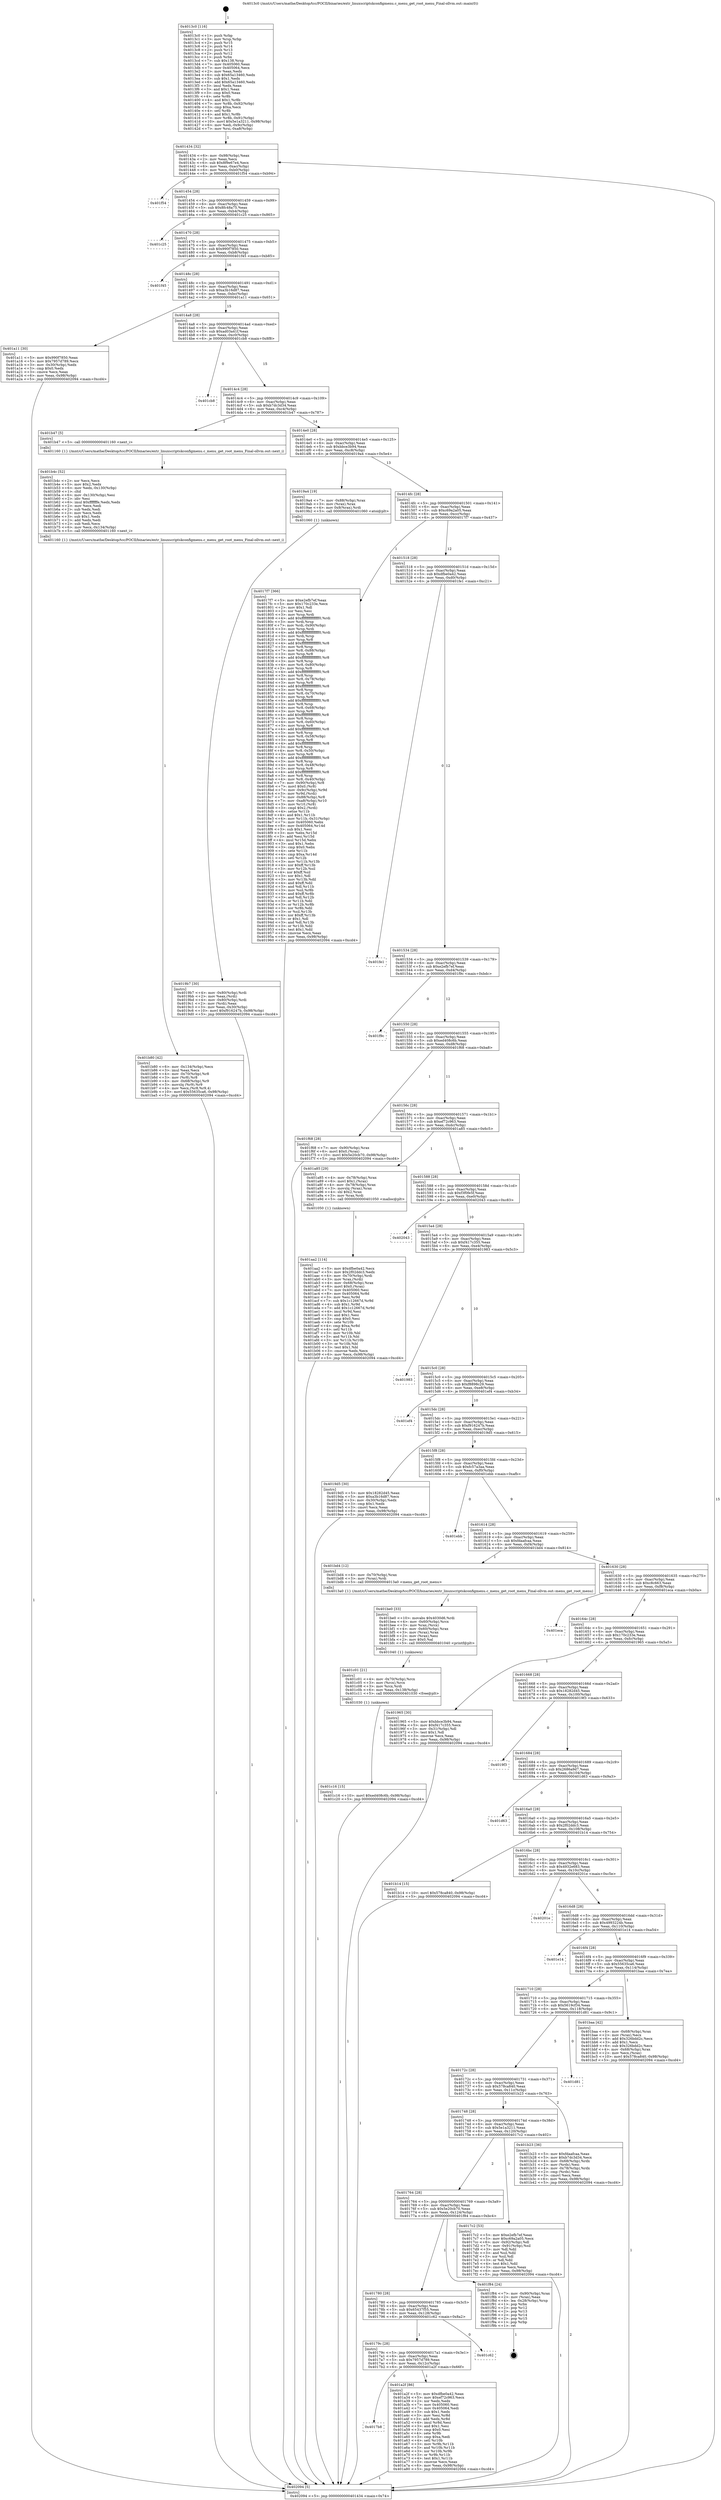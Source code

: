 digraph "0x4013c0" {
  label = "0x4013c0 (/mnt/c/Users/mathe/Desktop/tcc/POCII/binaries/extr_linuxscriptskconfigmenu.c_menu_get_root_menu_Final-ollvm.out::main(0))"
  labelloc = "t"
  node[shape=record]

  Entry [label="",width=0.3,height=0.3,shape=circle,fillcolor=black,style=filled]
  "0x401434" [label="{
     0x401434 [32]\l
     | [instrs]\l
     &nbsp;&nbsp;0x401434 \<+6\>: mov -0x98(%rbp),%eax\l
     &nbsp;&nbsp;0x40143a \<+2\>: mov %eax,%ecx\l
     &nbsp;&nbsp;0x40143c \<+6\>: sub $0x8f9e67e4,%ecx\l
     &nbsp;&nbsp;0x401442 \<+6\>: mov %eax,-0xac(%rbp)\l
     &nbsp;&nbsp;0x401448 \<+6\>: mov %ecx,-0xb0(%rbp)\l
     &nbsp;&nbsp;0x40144e \<+6\>: je 0000000000401f54 \<main+0xb94\>\l
  }"]
  "0x401f54" [label="{
     0x401f54\l
  }", style=dashed]
  "0x401454" [label="{
     0x401454 [28]\l
     | [instrs]\l
     &nbsp;&nbsp;0x401454 \<+5\>: jmp 0000000000401459 \<main+0x99\>\l
     &nbsp;&nbsp;0x401459 \<+6\>: mov -0xac(%rbp),%eax\l
     &nbsp;&nbsp;0x40145f \<+5\>: sub $0x8fc48a75,%eax\l
     &nbsp;&nbsp;0x401464 \<+6\>: mov %eax,-0xb4(%rbp)\l
     &nbsp;&nbsp;0x40146a \<+6\>: je 0000000000401c25 \<main+0x865\>\l
  }"]
  Exit [label="",width=0.3,height=0.3,shape=circle,fillcolor=black,style=filled,peripheries=2]
  "0x401c25" [label="{
     0x401c25\l
  }", style=dashed]
  "0x401470" [label="{
     0x401470 [28]\l
     | [instrs]\l
     &nbsp;&nbsp;0x401470 \<+5\>: jmp 0000000000401475 \<main+0xb5\>\l
     &nbsp;&nbsp;0x401475 \<+6\>: mov -0xac(%rbp),%eax\l
     &nbsp;&nbsp;0x40147b \<+5\>: sub $0x990f7850,%eax\l
     &nbsp;&nbsp;0x401480 \<+6\>: mov %eax,-0xb8(%rbp)\l
     &nbsp;&nbsp;0x401486 \<+6\>: je 0000000000401f45 \<main+0xb85\>\l
  }"]
  "0x401c16" [label="{
     0x401c16 [15]\l
     | [instrs]\l
     &nbsp;&nbsp;0x401c16 \<+10\>: movl $0xed408c6b,-0x98(%rbp)\l
     &nbsp;&nbsp;0x401c20 \<+5\>: jmp 0000000000402094 \<main+0xcd4\>\l
  }"]
  "0x401f45" [label="{
     0x401f45\l
  }", style=dashed]
  "0x40148c" [label="{
     0x40148c [28]\l
     | [instrs]\l
     &nbsp;&nbsp;0x40148c \<+5\>: jmp 0000000000401491 \<main+0xd1\>\l
     &nbsp;&nbsp;0x401491 \<+6\>: mov -0xac(%rbp),%eax\l
     &nbsp;&nbsp;0x401497 \<+5\>: sub $0xa3b16d87,%eax\l
     &nbsp;&nbsp;0x40149c \<+6\>: mov %eax,-0xbc(%rbp)\l
     &nbsp;&nbsp;0x4014a2 \<+6\>: je 0000000000401a11 \<main+0x651\>\l
  }"]
  "0x401c01" [label="{
     0x401c01 [21]\l
     | [instrs]\l
     &nbsp;&nbsp;0x401c01 \<+4\>: mov -0x70(%rbp),%rcx\l
     &nbsp;&nbsp;0x401c05 \<+3\>: mov (%rcx),%rcx\l
     &nbsp;&nbsp;0x401c08 \<+3\>: mov %rcx,%rdi\l
     &nbsp;&nbsp;0x401c0b \<+6\>: mov %eax,-0x138(%rbp)\l
     &nbsp;&nbsp;0x401c11 \<+5\>: call 0000000000401030 \<free@plt\>\l
     | [calls]\l
     &nbsp;&nbsp;0x401030 \{1\} (unknown)\l
  }"]
  "0x401a11" [label="{
     0x401a11 [30]\l
     | [instrs]\l
     &nbsp;&nbsp;0x401a11 \<+5\>: mov $0x990f7850,%eax\l
     &nbsp;&nbsp;0x401a16 \<+5\>: mov $0x7957d789,%ecx\l
     &nbsp;&nbsp;0x401a1b \<+3\>: mov -0x30(%rbp),%edx\l
     &nbsp;&nbsp;0x401a1e \<+3\>: cmp $0x0,%edx\l
     &nbsp;&nbsp;0x401a21 \<+3\>: cmove %ecx,%eax\l
     &nbsp;&nbsp;0x401a24 \<+6\>: mov %eax,-0x98(%rbp)\l
     &nbsp;&nbsp;0x401a2a \<+5\>: jmp 0000000000402094 \<main+0xcd4\>\l
  }"]
  "0x4014a8" [label="{
     0x4014a8 [28]\l
     | [instrs]\l
     &nbsp;&nbsp;0x4014a8 \<+5\>: jmp 00000000004014ad \<main+0xed\>\l
     &nbsp;&nbsp;0x4014ad \<+6\>: mov -0xac(%rbp),%eax\l
     &nbsp;&nbsp;0x4014b3 \<+5\>: sub $0xad03a41f,%eax\l
     &nbsp;&nbsp;0x4014b8 \<+6\>: mov %eax,-0xc0(%rbp)\l
     &nbsp;&nbsp;0x4014be \<+6\>: je 0000000000401cb8 \<main+0x8f8\>\l
  }"]
  "0x401be0" [label="{
     0x401be0 [33]\l
     | [instrs]\l
     &nbsp;&nbsp;0x401be0 \<+10\>: movabs $0x4030d6,%rdi\l
     &nbsp;&nbsp;0x401bea \<+4\>: mov -0x60(%rbp),%rcx\l
     &nbsp;&nbsp;0x401bee \<+3\>: mov %rax,(%rcx)\l
     &nbsp;&nbsp;0x401bf1 \<+4\>: mov -0x60(%rbp),%rax\l
     &nbsp;&nbsp;0x401bf5 \<+3\>: mov (%rax),%rax\l
     &nbsp;&nbsp;0x401bf8 \<+2\>: mov (%rax),%esi\l
     &nbsp;&nbsp;0x401bfa \<+2\>: mov $0x0,%al\l
     &nbsp;&nbsp;0x401bfc \<+5\>: call 0000000000401040 \<printf@plt\>\l
     | [calls]\l
     &nbsp;&nbsp;0x401040 \{1\} (unknown)\l
  }"]
  "0x401cb8" [label="{
     0x401cb8\l
  }", style=dashed]
  "0x4014c4" [label="{
     0x4014c4 [28]\l
     | [instrs]\l
     &nbsp;&nbsp;0x4014c4 \<+5\>: jmp 00000000004014c9 \<main+0x109\>\l
     &nbsp;&nbsp;0x4014c9 \<+6\>: mov -0xac(%rbp),%eax\l
     &nbsp;&nbsp;0x4014cf \<+5\>: sub $0xb7dc3d34,%eax\l
     &nbsp;&nbsp;0x4014d4 \<+6\>: mov %eax,-0xc4(%rbp)\l
     &nbsp;&nbsp;0x4014da \<+6\>: je 0000000000401b47 \<main+0x787\>\l
  }"]
  "0x401b80" [label="{
     0x401b80 [42]\l
     | [instrs]\l
     &nbsp;&nbsp;0x401b80 \<+6\>: mov -0x134(%rbp),%ecx\l
     &nbsp;&nbsp;0x401b86 \<+3\>: imul %eax,%ecx\l
     &nbsp;&nbsp;0x401b89 \<+4\>: mov -0x70(%rbp),%r8\l
     &nbsp;&nbsp;0x401b8d \<+3\>: mov (%r8),%r8\l
     &nbsp;&nbsp;0x401b90 \<+4\>: mov -0x68(%rbp),%r9\l
     &nbsp;&nbsp;0x401b94 \<+3\>: movslq (%r9),%r9\l
     &nbsp;&nbsp;0x401b97 \<+4\>: mov %ecx,(%r8,%r9,4)\l
     &nbsp;&nbsp;0x401b9b \<+10\>: movl $0x55635ca6,-0x98(%rbp)\l
     &nbsp;&nbsp;0x401ba5 \<+5\>: jmp 0000000000402094 \<main+0xcd4\>\l
  }"]
  "0x401b47" [label="{
     0x401b47 [5]\l
     | [instrs]\l
     &nbsp;&nbsp;0x401b47 \<+5\>: call 0000000000401160 \<next_i\>\l
     | [calls]\l
     &nbsp;&nbsp;0x401160 \{1\} (/mnt/c/Users/mathe/Desktop/tcc/POCII/binaries/extr_linuxscriptskconfigmenu.c_menu_get_root_menu_Final-ollvm.out::next_i)\l
  }"]
  "0x4014e0" [label="{
     0x4014e0 [28]\l
     | [instrs]\l
     &nbsp;&nbsp;0x4014e0 \<+5\>: jmp 00000000004014e5 \<main+0x125\>\l
     &nbsp;&nbsp;0x4014e5 \<+6\>: mov -0xac(%rbp),%eax\l
     &nbsp;&nbsp;0x4014eb \<+5\>: sub $0xbbce3b94,%eax\l
     &nbsp;&nbsp;0x4014f0 \<+6\>: mov %eax,-0xc8(%rbp)\l
     &nbsp;&nbsp;0x4014f6 \<+6\>: je 00000000004019a4 \<main+0x5e4\>\l
  }"]
  "0x401b4c" [label="{
     0x401b4c [52]\l
     | [instrs]\l
     &nbsp;&nbsp;0x401b4c \<+2\>: xor %ecx,%ecx\l
     &nbsp;&nbsp;0x401b4e \<+5\>: mov $0x2,%edx\l
     &nbsp;&nbsp;0x401b53 \<+6\>: mov %edx,-0x130(%rbp)\l
     &nbsp;&nbsp;0x401b59 \<+1\>: cltd\l
     &nbsp;&nbsp;0x401b5a \<+6\>: mov -0x130(%rbp),%esi\l
     &nbsp;&nbsp;0x401b60 \<+2\>: idiv %esi\l
     &nbsp;&nbsp;0x401b62 \<+6\>: imul $0xfffffffe,%edx,%edx\l
     &nbsp;&nbsp;0x401b68 \<+2\>: mov %ecx,%edi\l
     &nbsp;&nbsp;0x401b6a \<+2\>: sub %edx,%edi\l
     &nbsp;&nbsp;0x401b6c \<+2\>: mov %ecx,%edx\l
     &nbsp;&nbsp;0x401b6e \<+3\>: sub $0x1,%edx\l
     &nbsp;&nbsp;0x401b71 \<+2\>: add %edx,%edi\l
     &nbsp;&nbsp;0x401b73 \<+2\>: sub %edi,%ecx\l
     &nbsp;&nbsp;0x401b75 \<+6\>: mov %ecx,-0x134(%rbp)\l
     &nbsp;&nbsp;0x401b7b \<+5\>: call 0000000000401160 \<next_i\>\l
     | [calls]\l
     &nbsp;&nbsp;0x401160 \{1\} (/mnt/c/Users/mathe/Desktop/tcc/POCII/binaries/extr_linuxscriptskconfigmenu.c_menu_get_root_menu_Final-ollvm.out::next_i)\l
  }"]
  "0x4019a4" [label="{
     0x4019a4 [19]\l
     | [instrs]\l
     &nbsp;&nbsp;0x4019a4 \<+7\>: mov -0x88(%rbp),%rax\l
     &nbsp;&nbsp;0x4019ab \<+3\>: mov (%rax),%rax\l
     &nbsp;&nbsp;0x4019ae \<+4\>: mov 0x8(%rax),%rdi\l
     &nbsp;&nbsp;0x4019b2 \<+5\>: call 0000000000401060 \<atoi@plt\>\l
     | [calls]\l
     &nbsp;&nbsp;0x401060 \{1\} (unknown)\l
  }"]
  "0x4014fc" [label="{
     0x4014fc [28]\l
     | [instrs]\l
     &nbsp;&nbsp;0x4014fc \<+5\>: jmp 0000000000401501 \<main+0x141\>\l
     &nbsp;&nbsp;0x401501 \<+6\>: mov -0xac(%rbp),%eax\l
     &nbsp;&nbsp;0x401507 \<+5\>: sub $0xc69a2a05,%eax\l
     &nbsp;&nbsp;0x40150c \<+6\>: mov %eax,-0xcc(%rbp)\l
     &nbsp;&nbsp;0x401512 \<+6\>: je 00000000004017f7 \<main+0x437\>\l
  }"]
  "0x401aa2" [label="{
     0x401aa2 [114]\l
     | [instrs]\l
     &nbsp;&nbsp;0x401aa2 \<+5\>: mov $0xdfbe0a42,%ecx\l
     &nbsp;&nbsp;0x401aa7 \<+5\>: mov $0x2f02ddc3,%edx\l
     &nbsp;&nbsp;0x401aac \<+4\>: mov -0x70(%rbp),%rdi\l
     &nbsp;&nbsp;0x401ab0 \<+3\>: mov %rax,(%rdi)\l
     &nbsp;&nbsp;0x401ab3 \<+4\>: mov -0x68(%rbp),%rax\l
     &nbsp;&nbsp;0x401ab7 \<+6\>: movl $0x0,(%rax)\l
     &nbsp;&nbsp;0x401abd \<+7\>: mov 0x405060,%esi\l
     &nbsp;&nbsp;0x401ac4 \<+8\>: mov 0x405064,%r8d\l
     &nbsp;&nbsp;0x401acc \<+3\>: mov %esi,%r9d\l
     &nbsp;&nbsp;0x401acf \<+7\>: sub $0x1c12667d,%r9d\l
     &nbsp;&nbsp;0x401ad6 \<+4\>: sub $0x1,%r9d\l
     &nbsp;&nbsp;0x401ada \<+7\>: add $0x1c12667d,%r9d\l
     &nbsp;&nbsp;0x401ae1 \<+4\>: imul %r9d,%esi\l
     &nbsp;&nbsp;0x401ae5 \<+3\>: and $0x1,%esi\l
     &nbsp;&nbsp;0x401ae8 \<+3\>: cmp $0x0,%esi\l
     &nbsp;&nbsp;0x401aeb \<+4\>: sete %r10b\l
     &nbsp;&nbsp;0x401aef \<+4\>: cmp $0xa,%r8d\l
     &nbsp;&nbsp;0x401af3 \<+4\>: setl %r11b\l
     &nbsp;&nbsp;0x401af7 \<+3\>: mov %r10b,%bl\l
     &nbsp;&nbsp;0x401afa \<+3\>: and %r11b,%bl\l
     &nbsp;&nbsp;0x401afd \<+3\>: xor %r11b,%r10b\l
     &nbsp;&nbsp;0x401b00 \<+3\>: or %r10b,%bl\l
     &nbsp;&nbsp;0x401b03 \<+3\>: test $0x1,%bl\l
     &nbsp;&nbsp;0x401b06 \<+3\>: cmovne %edx,%ecx\l
     &nbsp;&nbsp;0x401b09 \<+6\>: mov %ecx,-0x98(%rbp)\l
     &nbsp;&nbsp;0x401b0f \<+5\>: jmp 0000000000402094 \<main+0xcd4\>\l
  }"]
  "0x4017f7" [label="{
     0x4017f7 [366]\l
     | [instrs]\l
     &nbsp;&nbsp;0x4017f7 \<+5\>: mov $0xe2efb7ef,%eax\l
     &nbsp;&nbsp;0x4017fc \<+5\>: mov $0x170c233e,%ecx\l
     &nbsp;&nbsp;0x401801 \<+2\>: mov $0x1,%dl\l
     &nbsp;&nbsp;0x401803 \<+2\>: xor %esi,%esi\l
     &nbsp;&nbsp;0x401805 \<+3\>: mov %rsp,%rdi\l
     &nbsp;&nbsp;0x401808 \<+4\>: add $0xfffffffffffffff0,%rdi\l
     &nbsp;&nbsp;0x40180c \<+3\>: mov %rdi,%rsp\l
     &nbsp;&nbsp;0x40180f \<+7\>: mov %rdi,-0x90(%rbp)\l
     &nbsp;&nbsp;0x401816 \<+3\>: mov %rsp,%rdi\l
     &nbsp;&nbsp;0x401819 \<+4\>: add $0xfffffffffffffff0,%rdi\l
     &nbsp;&nbsp;0x40181d \<+3\>: mov %rdi,%rsp\l
     &nbsp;&nbsp;0x401820 \<+3\>: mov %rsp,%r8\l
     &nbsp;&nbsp;0x401823 \<+4\>: add $0xfffffffffffffff0,%r8\l
     &nbsp;&nbsp;0x401827 \<+3\>: mov %r8,%rsp\l
     &nbsp;&nbsp;0x40182a \<+7\>: mov %r8,-0x88(%rbp)\l
     &nbsp;&nbsp;0x401831 \<+3\>: mov %rsp,%r8\l
     &nbsp;&nbsp;0x401834 \<+4\>: add $0xfffffffffffffff0,%r8\l
     &nbsp;&nbsp;0x401838 \<+3\>: mov %r8,%rsp\l
     &nbsp;&nbsp;0x40183b \<+4\>: mov %r8,-0x80(%rbp)\l
     &nbsp;&nbsp;0x40183f \<+3\>: mov %rsp,%r8\l
     &nbsp;&nbsp;0x401842 \<+4\>: add $0xfffffffffffffff0,%r8\l
     &nbsp;&nbsp;0x401846 \<+3\>: mov %r8,%rsp\l
     &nbsp;&nbsp;0x401849 \<+4\>: mov %r8,-0x78(%rbp)\l
     &nbsp;&nbsp;0x40184d \<+3\>: mov %rsp,%r8\l
     &nbsp;&nbsp;0x401850 \<+4\>: add $0xfffffffffffffff0,%r8\l
     &nbsp;&nbsp;0x401854 \<+3\>: mov %r8,%rsp\l
     &nbsp;&nbsp;0x401857 \<+4\>: mov %r8,-0x70(%rbp)\l
     &nbsp;&nbsp;0x40185b \<+3\>: mov %rsp,%r8\l
     &nbsp;&nbsp;0x40185e \<+4\>: add $0xfffffffffffffff0,%r8\l
     &nbsp;&nbsp;0x401862 \<+3\>: mov %r8,%rsp\l
     &nbsp;&nbsp;0x401865 \<+4\>: mov %r8,-0x68(%rbp)\l
     &nbsp;&nbsp;0x401869 \<+3\>: mov %rsp,%r8\l
     &nbsp;&nbsp;0x40186c \<+4\>: add $0xfffffffffffffff0,%r8\l
     &nbsp;&nbsp;0x401870 \<+3\>: mov %r8,%rsp\l
     &nbsp;&nbsp;0x401873 \<+4\>: mov %r8,-0x60(%rbp)\l
     &nbsp;&nbsp;0x401877 \<+3\>: mov %rsp,%r8\l
     &nbsp;&nbsp;0x40187a \<+4\>: add $0xfffffffffffffff0,%r8\l
     &nbsp;&nbsp;0x40187e \<+3\>: mov %r8,%rsp\l
     &nbsp;&nbsp;0x401881 \<+4\>: mov %r8,-0x58(%rbp)\l
     &nbsp;&nbsp;0x401885 \<+3\>: mov %rsp,%r8\l
     &nbsp;&nbsp;0x401888 \<+4\>: add $0xfffffffffffffff0,%r8\l
     &nbsp;&nbsp;0x40188c \<+3\>: mov %r8,%rsp\l
     &nbsp;&nbsp;0x40188f \<+4\>: mov %r8,-0x50(%rbp)\l
     &nbsp;&nbsp;0x401893 \<+3\>: mov %rsp,%r8\l
     &nbsp;&nbsp;0x401896 \<+4\>: add $0xfffffffffffffff0,%r8\l
     &nbsp;&nbsp;0x40189a \<+3\>: mov %r8,%rsp\l
     &nbsp;&nbsp;0x40189d \<+4\>: mov %r8,-0x48(%rbp)\l
     &nbsp;&nbsp;0x4018a1 \<+3\>: mov %rsp,%r8\l
     &nbsp;&nbsp;0x4018a4 \<+4\>: add $0xfffffffffffffff0,%r8\l
     &nbsp;&nbsp;0x4018a8 \<+3\>: mov %r8,%rsp\l
     &nbsp;&nbsp;0x4018ab \<+4\>: mov %r8,-0x40(%rbp)\l
     &nbsp;&nbsp;0x4018af \<+7\>: mov -0x90(%rbp),%r8\l
     &nbsp;&nbsp;0x4018b6 \<+7\>: movl $0x0,(%r8)\l
     &nbsp;&nbsp;0x4018bd \<+7\>: mov -0x9c(%rbp),%r9d\l
     &nbsp;&nbsp;0x4018c4 \<+3\>: mov %r9d,(%rdi)\l
     &nbsp;&nbsp;0x4018c7 \<+7\>: mov -0x88(%rbp),%r8\l
     &nbsp;&nbsp;0x4018ce \<+7\>: mov -0xa8(%rbp),%r10\l
     &nbsp;&nbsp;0x4018d5 \<+3\>: mov %r10,(%r8)\l
     &nbsp;&nbsp;0x4018d8 \<+3\>: cmpl $0x2,(%rdi)\l
     &nbsp;&nbsp;0x4018db \<+4\>: setne %r11b\l
     &nbsp;&nbsp;0x4018df \<+4\>: and $0x1,%r11b\l
     &nbsp;&nbsp;0x4018e3 \<+4\>: mov %r11b,-0x31(%rbp)\l
     &nbsp;&nbsp;0x4018e7 \<+7\>: mov 0x405060,%ebx\l
     &nbsp;&nbsp;0x4018ee \<+8\>: mov 0x405064,%r14d\l
     &nbsp;&nbsp;0x4018f6 \<+3\>: sub $0x1,%esi\l
     &nbsp;&nbsp;0x4018f9 \<+3\>: mov %ebx,%r15d\l
     &nbsp;&nbsp;0x4018fc \<+3\>: add %esi,%r15d\l
     &nbsp;&nbsp;0x4018ff \<+4\>: imul %r15d,%ebx\l
     &nbsp;&nbsp;0x401903 \<+3\>: and $0x1,%ebx\l
     &nbsp;&nbsp;0x401906 \<+3\>: cmp $0x0,%ebx\l
     &nbsp;&nbsp;0x401909 \<+4\>: sete %r11b\l
     &nbsp;&nbsp;0x40190d \<+4\>: cmp $0xa,%r14d\l
     &nbsp;&nbsp;0x401911 \<+4\>: setl %r12b\l
     &nbsp;&nbsp;0x401915 \<+3\>: mov %r11b,%r13b\l
     &nbsp;&nbsp;0x401918 \<+4\>: xor $0xff,%r13b\l
     &nbsp;&nbsp;0x40191c \<+3\>: mov %r12b,%sil\l
     &nbsp;&nbsp;0x40191f \<+4\>: xor $0xff,%sil\l
     &nbsp;&nbsp;0x401923 \<+3\>: xor $0x1,%dl\l
     &nbsp;&nbsp;0x401926 \<+3\>: mov %r13b,%dil\l
     &nbsp;&nbsp;0x401929 \<+4\>: and $0xff,%dil\l
     &nbsp;&nbsp;0x40192d \<+3\>: and %dl,%r11b\l
     &nbsp;&nbsp;0x401930 \<+3\>: mov %sil,%r8b\l
     &nbsp;&nbsp;0x401933 \<+4\>: and $0xff,%r8b\l
     &nbsp;&nbsp;0x401937 \<+3\>: and %dl,%r12b\l
     &nbsp;&nbsp;0x40193a \<+3\>: or %r11b,%dil\l
     &nbsp;&nbsp;0x40193d \<+3\>: or %r12b,%r8b\l
     &nbsp;&nbsp;0x401940 \<+3\>: xor %r8b,%dil\l
     &nbsp;&nbsp;0x401943 \<+3\>: or %sil,%r13b\l
     &nbsp;&nbsp;0x401946 \<+4\>: xor $0xff,%r13b\l
     &nbsp;&nbsp;0x40194a \<+3\>: or $0x1,%dl\l
     &nbsp;&nbsp;0x40194d \<+3\>: and %dl,%r13b\l
     &nbsp;&nbsp;0x401950 \<+3\>: or %r13b,%dil\l
     &nbsp;&nbsp;0x401953 \<+4\>: test $0x1,%dil\l
     &nbsp;&nbsp;0x401957 \<+3\>: cmovne %ecx,%eax\l
     &nbsp;&nbsp;0x40195a \<+6\>: mov %eax,-0x98(%rbp)\l
     &nbsp;&nbsp;0x401960 \<+5\>: jmp 0000000000402094 \<main+0xcd4\>\l
  }"]
  "0x401518" [label="{
     0x401518 [28]\l
     | [instrs]\l
     &nbsp;&nbsp;0x401518 \<+5\>: jmp 000000000040151d \<main+0x15d\>\l
     &nbsp;&nbsp;0x40151d \<+6\>: mov -0xac(%rbp),%eax\l
     &nbsp;&nbsp;0x401523 \<+5\>: sub $0xdfbe0a42,%eax\l
     &nbsp;&nbsp;0x401528 \<+6\>: mov %eax,-0xd0(%rbp)\l
     &nbsp;&nbsp;0x40152e \<+6\>: je 0000000000401fe1 \<main+0xc21\>\l
  }"]
  "0x4017b8" [label="{
     0x4017b8\l
  }", style=dashed]
  "0x401fe1" [label="{
     0x401fe1\l
  }", style=dashed]
  "0x401534" [label="{
     0x401534 [28]\l
     | [instrs]\l
     &nbsp;&nbsp;0x401534 \<+5\>: jmp 0000000000401539 \<main+0x179\>\l
     &nbsp;&nbsp;0x401539 \<+6\>: mov -0xac(%rbp),%eax\l
     &nbsp;&nbsp;0x40153f \<+5\>: sub $0xe2efb7ef,%eax\l
     &nbsp;&nbsp;0x401544 \<+6\>: mov %eax,-0xd4(%rbp)\l
     &nbsp;&nbsp;0x40154a \<+6\>: je 0000000000401f9c \<main+0xbdc\>\l
  }"]
  "0x401a2f" [label="{
     0x401a2f [86]\l
     | [instrs]\l
     &nbsp;&nbsp;0x401a2f \<+5\>: mov $0xdfbe0a42,%eax\l
     &nbsp;&nbsp;0x401a34 \<+5\>: mov $0xef72c963,%ecx\l
     &nbsp;&nbsp;0x401a39 \<+2\>: xor %edx,%edx\l
     &nbsp;&nbsp;0x401a3b \<+7\>: mov 0x405060,%esi\l
     &nbsp;&nbsp;0x401a42 \<+7\>: mov 0x405064,%edi\l
     &nbsp;&nbsp;0x401a49 \<+3\>: sub $0x1,%edx\l
     &nbsp;&nbsp;0x401a4c \<+3\>: mov %esi,%r8d\l
     &nbsp;&nbsp;0x401a4f \<+3\>: add %edx,%r8d\l
     &nbsp;&nbsp;0x401a52 \<+4\>: imul %r8d,%esi\l
     &nbsp;&nbsp;0x401a56 \<+3\>: and $0x1,%esi\l
     &nbsp;&nbsp;0x401a59 \<+3\>: cmp $0x0,%esi\l
     &nbsp;&nbsp;0x401a5c \<+4\>: sete %r9b\l
     &nbsp;&nbsp;0x401a60 \<+3\>: cmp $0xa,%edi\l
     &nbsp;&nbsp;0x401a63 \<+4\>: setl %r10b\l
     &nbsp;&nbsp;0x401a67 \<+3\>: mov %r9b,%r11b\l
     &nbsp;&nbsp;0x401a6a \<+3\>: and %r10b,%r11b\l
     &nbsp;&nbsp;0x401a6d \<+3\>: xor %r10b,%r9b\l
     &nbsp;&nbsp;0x401a70 \<+3\>: or %r9b,%r11b\l
     &nbsp;&nbsp;0x401a73 \<+4\>: test $0x1,%r11b\l
     &nbsp;&nbsp;0x401a77 \<+3\>: cmovne %ecx,%eax\l
     &nbsp;&nbsp;0x401a7a \<+6\>: mov %eax,-0x98(%rbp)\l
     &nbsp;&nbsp;0x401a80 \<+5\>: jmp 0000000000402094 \<main+0xcd4\>\l
  }"]
  "0x401f9c" [label="{
     0x401f9c\l
  }", style=dashed]
  "0x401550" [label="{
     0x401550 [28]\l
     | [instrs]\l
     &nbsp;&nbsp;0x401550 \<+5\>: jmp 0000000000401555 \<main+0x195\>\l
     &nbsp;&nbsp;0x401555 \<+6\>: mov -0xac(%rbp),%eax\l
     &nbsp;&nbsp;0x40155b \<+5\>: sub $0xed408c6b,%eax\l
     &nbsp;&nbsp;0x401560 \<+6\>: mov %eax,-0xd8(%rbp)\l
     &nbsp;&nbsp;0x401566 \<+6\>: je 0000000000401f68 \<main+0xba8\>\l
  }"]
  "0x40179c" [label="{
     0x40179c [28]\l
     | [instrs]\l
     &nbsp;&nbsp;0x40179c \<+5\>: jmp 00000000004017a1 \<main+0x3e1\>\l
     &nbsp;&nbsp;0x4017a1 \<+6\>: mov -0xac(%rbp),%eax\l
     &nbsp;&nbsp;0x4017a7 \<+5\>: sub $0x7957d789,%eax\l
     &nbsp;&nbsp;0x4017ac \<+6\>: mov %eax,-0x12c(%rbp)\l
     &nbsp;&nbsp;0x4017b2 \<+6\>: je 0000000000401a2f \<main+0x66f\>\l
  }"]
  "0x401f68" [label="{
     0x401f68 [28]\l
     | [instrs]\l
     &nbsp;&nbsp;0x401f68 \<+7\>: mov -0x90(%rbp),%rax\l
     &nbsp;&nbsp;0x401f6f \<+6\>: movl $0x0,(%rax)\l
     &nbsp;&nbsp;0x401f75 \<+10\>: movl $0x5e20cb70,-0x98(%rbp)\l
     &nbsp;&nbsp;0x401f7f \<+5\>: jmp 0000000000402094 \<main+0xcd4\>\l
  }"]
  "0x40156c" [label="{
     0x40156c [28]\l
     | [instrs]\l
     &nbsp;&nbsp;0x40156c \<+5\>: jmp 0000000000401571 \<main+0x1b1\>\l
     &nbsp;&nbsp;0x401571 \<+6\>: mov -0xac(%rbp),%eax\l
     &nbsp;&nbsp;0x401577 \<+5\>: sub $0xef72c963,%eax\l
     &nbsp;&nbsp;0x40157c \<+6\>: mov %eax,-0xdc(%rbp)\l
     &nbsp;&nbsp;0x401582 \<+6\>: je 0000000000401a85 \<main+0x6c5\>\l
  }"]
  "0x401c62" [label="{
     0x401c62\l
  }", style=dashed]
  "0x401a85" [label="{
     0x401a85 [29]\l
     | [instrs]\l
     &nbsp;&nbsp;0x401a85 \<+4\>: mov -0x78(%rbp),%rax\l
     &nbsp;&nbsp;0x401a89 \<+6\>: movl $0x1,(%rax)\l
     &nbsp;&nbsp;0x401a8f \<+4\>: mov -0x78(%rbp),%rax\l
     &nbsp;&nbsp;0x401a93 \<+3\>: movslq (%rax),%rax\l
     &nbsp;&nbsp;0x401a96 \<+4\>: shl $0x2,%rax\l
     &nbsp;&nbsp;0x401a9a \<+3\>: mov %rax,%rdi\l
     &nbsp;&nbsp;0x401a9d \<+5\>: call 0000000000401050 \<malloc@plt\>\l
     | [calls]\l
     &nbsp;&nbsp;0x401050 \{1\} (unknown)\l
  }"]
  "0x401588" [label="{
     0x401588 [28]\l
     | [instrs]\l
     &nbsp;&nbsp;0x401588 \<+5\>: jmp 000000000040158d \<main+0x1cd\>\l
     &nbsp;&nbsp;0x40158d \<+6\>: mov -0xac(%rbp),%eax\l
     &nbsp;&nbsp;0x401593 \<+5\>: sub $0xf3f0fe5f,%eax\l
     &nbsp;&nbsp;0x401598 \<+6\>: mov %eax,-0xe0(%rbp)\l
     &nbsp;&nbsp;0x40159e \<+6\>: je 0000000000402043 \<main+0xc83\>\l
  }"]
  "0x401780" [label="{
     0x401780 [28]\l
     | [instrs]\l
     &nbsp;&nbsp;0x401780 \<+5\>: jmp 0000000000401785 \<main+0x3c5\>\l
     &nbsp;&nbsp;0x401785 \<+6\>: mov -0xac(%rbp),%eax\l
     &nbsp;&nbsp;0x40178b \<+5\>: sub $0x65437f55,%eax\l
     &nbsp;&nbsp;0x401790 \<+6\>: mov %eax,-0x128(%rbp)\l
     &nbsp;&nbsp;0x401796 \<+6\>: je 0000000000401c62 \<main+0x8a2\>\l
  }"]
  "0x402043" [label="{
     0x402043\l
  }", style=dashed]
  "0x4015a4" [label="{
     0x4015a4 [28]\l
     | [instrs]\l
     &nbsp;&nbsp;0x4015a4 \<+5\>: jmp 00000000004015a9 \<main+0x1e9\>\l
     &nbsp;&nbsp;0x4015a9 \<+6\>: mov -0xac(%rbp),%eax\l
     &nbsp;&nbsp;0x4015af \<+5\>: sub $0xf417c355,%eax\l
     &nbsp;&nbsp;0x4015b4 \<+6\>: mov %eax,-0xe4(%rbp)\l
     &nbsp;&nbsp;0x4015ba \<+6\>: je 0000000000401983 \<main+0x5c3\>\l
  }"]
  "0x401f84" [label="{
     0x401f84 [24]\l
     | [instrs]\l
     &nbsp;&nbsp;0x401f84 \<+7\>: mov -0x90(%rbp),%rax\l
     &nbsp;&nbsp;0x401f8b \<+2\>: mov (%rax),%eax\l
     &nbsp;&nbsp;0x401f8d \<+4\>: lea -0x28(%rbp),%rsp\l
     &nbsp;&nbsp;0x401f91 \<+1\>: pop %rbx\l
     &nbsp;&nbsp;0x401f92 \<+2\>: pop %r12\l
     &nbsp;&nbsp;0x401f94 \<+2\>: pop %r13\l
     &nbsp;&nbsp;0x401f96 \<+2\>: pop %r14\l
     &nbsp;&nbsp;0x401f98 \<+2\>: pop %r15\l
     &nbsp;&nbsp;0x401f9a \<+1\>: pop %rbp\l
     &nbsp;&nbsp;0x401f9b \<+1\>: ret\l
  }"]
  "0x401983" [label="{
     0x401983\l
  }", style=dashed]
  "0x4015c0" [label="{
     0x4015c0 [28]\l
     | [instrs]\l
     &nbsp;&nbsp;0x4015c0 \<+5\>: jmp 00000000004015c5 \<main+0x205\>\l
     &nbsp;&nbsp;0x4015c5 \<+6\>: mov -0xac(%rbp),%eax\l
     &nbsp;&nbsp;0x4015cb \<+5\>: sub $0xf8898c29,%eax\l
     &nbsp;&nbsp;0x4015d0 \<+6\>: mov %eax,-0xe8(%rbp)\l
     &nbsp;&nbsp;0x4015d6 \<+6\>: je 0000000000401ef4 \<main+0xb34\>\l
  }"]
  "0x4019b7" [label="{
     0x4019b7 [30]\l
     | [instrs]\l
     &nbsp;&nbsp;0x4019b7 \<+4\>: mov -0x80(%rbp),%rdi\l
     &nbsp;&nbsp;0x4019bb \<+2\>: mov %eax,(%rdi)\l
     &nbsp;&nbsp;0x4019bd \<+4\>: mov -0x80(%rbp),%rdi\l
     &nbsp;&nbsp;0x4019c1 \<+2\>: mov (%rdi),%eax\l
     &nbsp;&nbsp;0x4019c3 \<+3\>: mov %eax,-0x30(%rbp)\l
     &nbsp;&nbsp;0x4019c6 \<+10\>: movl $0xf916247b,-0x98(%rbp)\l
     &nbsp;&nbsp;0x4019d0 \<+5\>: jmp 0000000000402094 \<main+0xcd4\>\l
  }"]
  "0x401ef4" [label="{
     0x401ef4\l
  }", style=dashed]
  "0x4015dc" [label="{
     0x4015dc [28]\l
     | [instrs]\l
     &nbsp;&nbsp;0x4015dc \<+5\>: jmp 00000000004015e1 \<main+0x221\>\l
     &nbsp;&nbsp;0x4015e1 \<+6\>: mov -0xac(%rbp),%eax\l
     &nbsp;&nbsp;0x4015e7 \<+5\>: sub $0xf916247b,%eax\l
     &nbsp;&nbsp;0x4015ec \<+6\>: mov %eax,-0xec(%rbp)\l
     &nbsp;&nbsp;0x4015f2 \<+6\>: je 00000000004019d5 \<main+0x615\>\l
  }"]
  "0x4013c0" [label="{
     0x4013c0 [116]\l
     | [instrs]\l
     &nbsp;&nbsp;0x4013c0 \<+1\>: push %rbp\l
     &nbsp;&nbsp;0x4013c1 \<+3\>: mov %rsp,%rbp\l
     &nbsp;&nbsp;0x4013c4 \<+2\>: push %r15\l
     &nbsp;&nbsp;0x4013c6 \<+2\>: push %r14\l
     &nbsp;&nbsp;0x4013c8 \<+2\>: push %r13\l
     &nbsp;&nbsp;0x4013ca \<+2\>: push %r12\l
     &nbsp;&nbsp;0x4013cc \<+1\>: push %rbx\l
     &nbsp;&nbsp;0x4013cd \<+7\>: sub $0x138,%rsp\l
     &nbsp;&nbsp;0x4013d4 \<+7\>: mov 0x405060,%eax\l
     &nbsp;&nbsp;0x4013db \<+7\>: mov 0x405064,%ecx\l
     &nbsp;&nbsp;0x4013e2 \<+2\>: mov %eax,%edx\l
     &nbsp;&nbsp;0x4013e4 \<+6\>: sub $0x65a13460,%edx\l
     &nbsp;&nbsp;0x4013ea \<+3\>: sub $0x1,%edx\l
     &nbsp;&nbsp;0x4013ed \<+6\>: add $0x65a13460,%edx\l
     &nbsp;&nbsp;0x4013f3 \<+3\>: imul %edx,%eax\l
     &nbsp;&nbsp;0x4013f6 \<+3\>: and $0x1,%eax\l
     &nbsp;&nbsp;0x4013f9 \<+3\>: cmp $0x0,%eax\l
     &nbsp;&nbsp;0x4013fc \<+4\>: sete %r8b\l
     &nbsp;&nbsp;0x401400 \<+4\>: and $0x1,%r8b\l
     &nbsp;&nbsp;0x401404 \<+7\>: mov %r8b,-0x92(%rbp)\l
     &nbsp;&nbsp;0x40140b \<+3\>: cmp $0xa,%ecx\l
     &nbsp;&nbsp;0x40140e \<+4\>: setl %r8b\l
     &nbsp;&nbsp;0x401412 \<+4\>: and $0x1,%r8b\l
     &nbsp;&nbsp;0x401416 \<+7\>: mov %r8b,-0x91(%rbp)\l
     &nbsp;&nbsp;0x40141d \<+10\>: movl $0x5e1a3211,-0x98(%rbp)\l
     &nbsp;&nbsp;0x401427 \<+6\>: mov %edi,-0x9c(%rbp)\l
     &nbsp;&nbsp;0x40142d \<+7\>: mov %rsi,-0xa8(%rbp)\l
  }"]
  "0x4019d5" [label="{
     0x4019d5 [30]\l
     | [instrs]\l
     &nbsp;&nbsp;0x4019d5 \<+5\>: mov $0x18282d45,%eax\l
     &nbsp;&nbsp;0x4019da \<+5\>: mov $0xa3b16d87,%ecx\l
     &nbsp;&nbsp;0x4019df \<+3\>: mov -0x30(%rbp),%edx\l
     &nbsp;&nbsp;0x4019e2 \<+3\>: cmp $0x1,%edx\l
     &nbsp;&nbsp;0x4019e5 \<+3\>: cmovl %ecx,%eax\l
     &nbsp;&nbsp;0x4019e8 \<+6\>: mov %eax,-0x98(%rbp)\l
     &nbsp;&nbsp;0x4019ee \<+5\>: jmp 0000000000402094 \<main+0xcd4\>\l
  }"]
  "0x4015f8" [label="{
     0x4015f8 [28]\l
     | [instrs]\l
     &nbsp;&nbsp;0x4015f8 \<+5\>: jmp 00000000004015fd \<main+0x23d\>\l
     &nbsp;&nbsp;0x4015fd \<+6\>: mov -0xac(%rbp),%eax\l
     &nbsp;&nbsp;0x401603 \<+5\>: sub $0xfc57a3aa,%eax\l
     &nbsp;&nbsp;0x401608 \<+6\>: mov %eax,-0xf0(%rbp)\l
     &nbsp;&nbsp;0x40160e \<+6\>: je 0000000000401ebb \<main+0xafb\>\l
  }"]
  "0x402094" [label="{
     0x402094 [5]\l
     | [instrs]\l
     &nbsp;&nbsp;0x402094 \<+5\>: jmp 0000000000401434 \<main+0x74\>\l
  }"]
  "0x401ebb" [label="{
     0x401ebb\l
  }", style=dashed]
  "0x401614" [label="{
     0x401614 [28]\l
     | [instrs]\l
     &nbsp;&nbsp;0x401614 \<+5\>: jmp 0000000000401619 \<main+0x259\>\l
     &nbsp;&nbsp;0x401619 \<+6\>: mov -0xac(%rbp),%eax\l
     &nbsp;&nbsp;0x40161f \<+5\>: sub $0xfdaafcaa,%eax\l
     &nbsp;&nbsp;0x401624 \<+6\>: mov %eax,-0xf4(%rbp)\l
     &nbsp;&nbsp;0x40162a \<+6\>: je 0000000000401bd4 \<main+0x814\>\l
  }"]
  "0x401764" [label="{
     0x401764 [28]\l
     | [instrs]\l
     &nbsp;&nbsp;0x401764 \<+5\>: jmp 0000000000401769 \<main+0x3a9\>\l
     &nbsp;&nbsp;0x401769 \<+6\>: mov -0xac(%rbp),%eax\l
     &nbsp;&nbsp;0x40176f \<+5\>: sub $0x5e20cb70,%eax\l
     &nbsp;&nbsp;0x401774 \<+6\>: mov %eax,-0x124(%rbp)\l
     &nbsp;&nbsp;0x40177a \<+6\>: je 0000000000401f84 \<main+0xbc4\>\l
  }"]
  "0x401bd4" [label="{
     0x401bd4 [12]\l
     | [instrs]\l
     &nbsp;&nbsp;0x401bd4 \<+4\>: mov -0x70(%rbp),%rax\l
     &nbsp;&nbsp;0x401bd8 \<+3\>: mov (%rax),%rdi\l
     &nbsp;&nbsp;0x401bdb \<+5\>: call 00000000004013a0 \<menu_get_root_menu\>\l
     | [calls]\l
     &nbsp;&nbsp;0x4013a0 \{1\} (/mnt/c/Users/mathe/Desktop/tcc/POCII/binaries/extr_linuxscriptskconfigmenu.c_menu_get_root_menu_Final-ollvm.out::menu_get_root_menu)\l
  }"]
  "0x401630" [label="{
     0x401630 [28]\l
     | [instrs]\l
     &nbsp;&nbsp;0x401630 \<+5\>: jmp 0000000000401635 \<main+0x275\>\l
     &nbsp;&nbsp;0x401635 \<+6\>: mov -0xac(%rbp),%eax\l
     &nbsp;&nbsp;0x40163b \<+5\>: sub $0xc8c663,%eax\l
     &nbsp;&nbsp;0x401640 \<+6\>: mov %eax,-0xf8(%rbp)\l
     &nbsp;&nbsp;0x401646 \<+6\>: je 0000000000401eca \<main+0xb0a\>\l
  }"]
  "0x4017c2" [label="{
     0x4017c2 [53]\l
     | [instrs]\l
     &nbsp;&nbsp;0x4017c2 \<+5\>: mov $0xe2efb7ef,%eax\l
     &nbsp;&nbsp;0x4017c7 \<+5\>: mov $0xc69a2a05,%ecx\l
     &nbsp;&nbsp;0x4017cc \<+6\>: mov -0x92(%rbp),%dl\l
     &nbsp;&nbsp;0x4017d2 \<+7\>: mov -0x91(%rbp),%sil\l
     &nbsp;&nbsp;0x4017d9 \<+3\>: mov %dl,%dil\l
     &nbsp;&nbsp;0x4017dc \<+3\>: and %sil,%dil\l
     &nbsp;&nbsp;0x4017df \<+3\>: xor %sil,%dl\l
     &nbsp;&nbsp;0x4017e2 \<+3\>: or %dl,%dil\l
     &nbsp;&nbsp;0x4017e5 \<+4\>: test $0x1,%dil\l
     &nbsp;&nbsp;0x4017e9 \<+3\>: cmovne %ecx,%eax\l
     &nbsp;&nbsp;0x4017ec \<+6\>: mov %eax,-0x98(%rbp)\l
     &nbsp;&nbsp;0x4017f2 \<+5\>: jmp 0000000000402094 \<main+0xcd4\>\l
  }"]
  "0x401eca" [label="{
     0x401eca\l
  }", style=dashed]
  "0x40164c" [label="{
     0x40164c [28]\l
     | [instrs]\l
     &nbsp;&nbsp;0x40164c \<+5\>: jmp 0000000000401651 \<main+0x291\>\l
     &nbsp;&nbsp;0x401651 \<+6\>: mov -0xac(%rbp),%eax\l
     &nbsp;&nbsp;0x401657 \<+5\>: sub $0x170c233e,%eax\l
     &nbsp;&nbsp;0x40165c \<+6\>: mov %eax,-0xfc(%rbp)\l
     &nbsp;&nbsp;0x401662 \<+6\>: je 0000000000401965 \<main+0x5a5\>\l
  }"]
  "0x401748" [label="{
     0x401748 [28]\l
     | [instrs]\l
     &nbsp;&nbsp;0x401748 \<+5\>: jmp 000000000040174d \<main+0x38d\>\l
     &nbsp;&nbsp;0x40174d \<+6\>: mov -0xac(%rbp),%eax\l
     &nbsp;&nbsp;0x401753 \<+5\>: sub $0x5e1a3211,%eax\l
     &nbsp;&nbsp;0x401758 \<+6\>: mov %eax,-0x120(%rbp)\l
     &nbsp;&nbsp;0x40175e \<+6\>: je 00000000004017c2 \<main+0x402\>\l
  }"]
  "0x401965" [label="{
     0x401965 [30]\l
     | [instrs]\l
     &nbsp;&nbsp;0x401965 \<+5\>: mov $0xbbce3b94,%eax\l
     &nbsp;&nbsp;0x40196a \<+5\>: mov $0xf417c355,%ecx\l
     &nbsp;&nbsp;0x40196f \<+3\>: mov -0x31(%rbp),%dl\l
     &nbsp;&nbsp;0x401972 \<+3\>: test $0x1,%dl\l
     &nbsp;&nbsp;0x401975 \<+3\>: cmovne %ecx,%eax\l
     &nbsp;&nbsp;0x401978 \<+6\>: mov %eax,-0x98(%rbp)\l
     &nbsp;&nbsp;0x40197e \<+5\>: jmp 0000000000402094 \<main+0xcd4\>\l
  }"]
  "0x401668" [label="{
     0x401668 [28]\l
     | [instrs]\l
     &nbsp;&nbsp;0x401668 \<+5\>: jmp 000000000040166d \<main+0x2ad\>\l
     &nbsp;&nbsp;0x40166d \<+6\>: mov -0xac(%rbp),%eax\l
     &nbsp;&nbsp;0x401673 \<+5\>: sub $0x18282d45,%eax\l
     &nbsp;&nbsp;0x401678 \<+6\>: mov %eax,-0x100(%rbp)\l
     &nbsp;&nbsp;0x40167e \<+6\>: je 00000000004019f3 \<main+0x633\>\l
  }"]
  "0x401b23" [label="{
     0x401b23 [36]\l
     | [instrs]\l
     &nbsp;&nbsp;0x401b23 \<+5\>: mov $0xfdaafcaa,%eax\l
     &nbsp;&nbsp;0x401b28 \<+5\>: mov $0xb7dc3d34,%ecx\l
     &nbsp;&nbsp;0x401b2d \<+4\>: mov -0x68(%rbp),%rdx\l
     &nbsp;&nbsp;0x401b31 \<+2\>: mov (%rdx),%esi\l
     &nbsp;&nbsp;0x401b33 \<+4\>: mov -0x78(%rbp),%rdx\l
     &nbsp;&nbsp;0x401b37 \<+2\>: cmp (%rdx),%esi\l
     &nbsp;&nbsp;0x401b39 \<+3\>: cmovl %ecx,%eax\l
     &nbsp;&nbsp;0x401b3c \<+6\>: mov %eax,-0x98(%rbp)\l
     &nbsp;&nbsp;0x401b42 \<+5\>: jmp 0000000000402094 \<main+0xcd4\>\l
  }"]
  "0x4019f3" [label="{
     0x4019f3\l
  }", style=dashed]
  "0x401684" [label="{
     0x401684 [28]\l
     | [instrs]\l
     &nbsp;&nbsp;0x401684 \<+5\>: jmp 0000000000401689 \<main+0x2c9\>\l
     &nbsp;&nbsp;0x401689 \<+6\>: mov -0xac(%rbp),%eax\l
     &nbsp;&nbsp;0x40168f \<+5\>: sub $0x2686a9d7,%eax\l
     &nbsp;&nbsp;0x401694 \<+6\>: mov %eax,-0x104(%rbp)\l
     &nbsp;&nbsp;0x40169a \<+6\>: je 0000000000401d63 \<main+0x9a3\>\l
  }"]
  "0x40172c" [label="{
     0x40172c [28]\l
     | [instrs]\l
     &nbsp;&nbsp;0x40172c \<+5\>: jmp 0000000000401731 \<main+0x371\>\l
     &nbsp;&nbsp;0x401731 \<+6\>: mov -0xac(%rbp),%eax\l
     &nbsp;&nbsp;0x401737 \<+5\>: sub $0x578ca840,%eax\l
     &nbsp;&nbsp;0x40173c \<+6\>: mov %eax,-0x11c(%rbp)\l
     &nbsp;&nbsp;0x401742 \<+6\>: je 0000000000401b23 \<main+0x763\>\l
  }"]
  "0x401d63" [label="{
     0x401d63\l
  }", style=dashed]
  "0x4016a0" [label="{
     0x4016a0 [28]\l
     | [instrs]\l
     &nbsp;&nbsp;0x4016a0 \<+5\>: jmp 00000000004016a5 \<main+0x2e5\>\l
     &nbsp;&nbsp;0x4016a5 \<+6\>: mov -0xac(%rbp),%eax\l
     &nbsp;&nbsp;0x4016ab \<+5\>: sub $0x2f02ddc3,%eax\l
     &nbsp;&nbsp;0x4016b0 \<+6\>: mov %eax,-0x108(%rbp)\l
     &nbsp;&nbsp;0x4016b6 \<+6\>: je 0000000000401b14 \<main+0x754\>\l
  }"]
  "0x401d81" [label="{
     0x401d81\l
  }", style=dashed]
  "0x401b14" [label="{
     0x401b14 [15]\l
     | [instrs]\l
     &nbsp;&nbsp;0x401b14 \<+10\>: movl $0x578ca840,-0x98(%rbp)\l
     &nbsp;&nbsp;0x401b1e \<+5\>: jmp 0000000000402094 \<main+0xcd4\>\l
  }"]
  "0x4016bc" [label="{
     0x4016bc [28]\l
     | [instrs]\l
     &nbsp;&nbsp;0x4016bc \<+5\>: jmp 00000000004016c1 \<main+0x301\>\l
     &nbsp;&nbsp;0x4016c1 \<+6\>: mov -0xac(%rbp),%eax\l
     &nbsp;&nbsp;0x4016c7 \<+5\>: sub $0x4932e683,%eax\l
     &nbsp;&nbsp;0x4016cc \<+6\>: mov %eax,-0x10c(%rbp)\l
     &nbsp;&nbsp;0x4016d2 \<+6\>: je 000000000040201e \<main+0xc5e\>\l
  }"]
  "0x401710" [label="{
     0x401710 [28]\l
     | [instrs]\l
     &nbsp;&nbsp;0x401710 \<+5\>: jmp 0000000000401715 \<main+0x355\>\l
     &nbsp;&nbsp;0x401715 \<+6\>: mov -0xac(%rbp),%eax\l
     &nbsp;&nbsp;0x40171b \<+5\>: sub $0x5619cf34,%eax\l
     &nbsp;&nbsp;0x401720 \<+6\>: mov %eax,-0x118(%rbp)\l
     &nbsp;&nbsp;0x401726 \<+6\>: je 0000000000401d81 \<main+0x9c1\>\l
  }"]
  "0x40201e" [label="{
     0x40201e\l
  }", style=dashed]
  "0x4016d8" [label="{
     0x4016d8 [28]\l
     | [instrs]\l
     &nbsp;&nbsp;0x4016d8 \<+5\>: jmp 00000000004016dd \<main+0x31d\>\l
     &nbsp;&nbsp;0x4016dd \<+6\>: mov -0xac(%rbp),%eax\l
     &nbsp;&nbsp;0x4016e3 \<+5\>: sub $0x4993224b,%eax\l
     &nbsp;&nbsp;0x4016e8 \<+6\>: mov %eax,-0x110(%rbp)\l
     &nbsp;&nbsp;0x4016ee \<+6\>: je 0000000000401e14 \<main+0xa54\>\l
  }"]
  "0x401baa" [label="{
     0x401baa [42]\l
     | [instrs]\l
     &nbsp;&nbsp;0x401baa \<+4\>: mov -0x68(%rbp),%rax\l
     &nbsp;&nbsp;0x401bae \<+2\>: mov (%rax),%ecx\l
     &nbsp;&nbsp;0x401bb0 \<+6\>: add $0x326bdd2c,%ecx\l
     &nbsp;&nbsp;0x401bb6 \<+3\>: add $0x1,%ecx\l
     &nbsp;&nbsp;0x401bb9 \<+6\>: sub $0x326bdd2c,%ecx\l
     &nbsp;&nbsp;0x401bbf \<+4\>: mov -0x68(%rbp),%rax\l
     &nbsp;&nbsp;0x401bc3 \<+2\>: mov %ecx,(%rax)\l
     &nbsp;&nbsp;0x401bc5 \<+10\>: movl $0x578ca840,-0x98(%rbp)\l
     &nbsp;&nbsp;0x401bcf \<+5\>: jmp 0000000000402094 \<main+0xcd4\>\l
  }"]
  "0x401e14" [label="{
     0x401e14\l
  }", style=dashed]
  "0x4016f4" [label="{
     0x4016f4 [28]\l
     | [instrs]\l
     &nbsp;&nbsp;0x4016f4 \<+5\>: jmp 00000000004016f9 \<main+0x339\>\l
     &nbsp;&nbsp;0x4016f9 \<+6\>: mov -0xac(%rbp),%eax\l
     &nbsp;&nbsp;0x4016ff \<+5\>: sub $0x55635ca6,%eax\l
     &nbsp;&nbsp;0x401704 \<+6\>: mov %eax,-0x114(%rbp)\l
     &nbsp;&nbsp;0x40170a \<+6\>: je 0000000000401baa \<main+0x7ea\>\l
  }"]
  Entry -> "0x4013c0" [label=" 1"]
  "0x401434" -> "0x401f54" [label=" 0"]
  "0x401434" -> "0x401454" [label=" 16"]
  "0x401f84" -> Exit [label=" 1"]
  "0x401454" -> "0x401c25" [label=" 0"]
  "0x401454" -> "0x401470" [label=" 16"]
  "0x401f68" -> "0x402094" [label=" 1"]
  "0x401470" -> "0x401f45" [label=" 0"]
  "0x401470" -> "0x40148c" [label=" 16"]
  "0x401c16" -> "0x402094" [label=" 1"]
  "0x40148c" -> "0x401a11" [label=" 1"]
  "0x40148c" -> "0x4014a8" [label=" 15"]
  "0x401c01" -> "0x401c16" [label=" 1"]
  "0x4014a8" -> "0x401cb8" [label=" 0"]
  "0x4014a8" -> "0x4014c4" [label=" 15"]
  "0x401be0" -> "0x401c01" [label=" 1"]
  "0x4014c4" -> "0x401b47" [label=" 1"]
  "0x4014c4" -> "0x4014e0" [label=" 14"]
  "0x401bd4" -> "0x401be0" [label=" 1"]
  "0x4014e0" -> "0x4019a4" [label=" 1"]
  "0x4014e0" -> "0x4014fc" [label=" 13"]
  "0x401baa" -> "0x402094" [label=" 1"]
  "0x4014fc" -> "0x4017f7" [label=" 1"]
  "0x4014fc" -> "0x401518" [label=" 12"]
  "0x401b80" -> "0x402094" [label=" 1"]
  "0x401518" -> "0x401fe1" [label=" 0"]
  "0x401518" -> "0x401534" [label=" 12"]
  "0x401b4c" -> "0x401b80" [label=" 1"]
  "0x401534" -> "0x401f9c" [label=" 0"]
  "0x401534" -> "0x401550" [label=" 12"]
  "0x401b47" -> "0x401b4c" [label=" 1"]
  "0x401550" -> "0x401f68" [label=" 1"]
  "0x401550" -> "0x40156c" [label=" 11"]
  "0x401b14" -> "0x402094" [label=" 1"]
  "0x40156c" -> "0x401a85" [label=" 1"]
  "0x40156c" -> "0x401588" [label=" 10"]
  "0x401aa2" -> "0x402094" [label=" 1"]
  "0x401588" -> "0x402043" [label=" 0"]
  "0x401588" -> "0x4015a4" [label=" 10"]
  "0x401a2f" -> "0x402094" [label=" 1"]
  "0x4015a4" -> "0x401983" [label=" 0"]
  "0x4015a4" -> "0x4015c0" [label=" 10"]
  "0x40179c" -> "0x4017b8" [label=" 0"]
  "0x4015c0" -> "0x401ef4" [label=" 0"]
  "0x4015c0" -> "0x4015dc" [label=" 10"]
  "0x401b23" -> "0x402094" [label=" 2"]
  "0x4015dc" -> "0x4019d5" [label=" 1"]
  "0x4015dc" -> "0x4015f8" [label=" 9"]
  "0x401780" -> "0x401c62" [label=" 0"]
  "0x4015f8" -> "0x401ebb" [label=" 0"]
  "0x4015f8" -> "0x401614" [label=" 9"]
  "0x401a85" -> "0x401aa2" [label=" 1"]
  "0x401614" -> "0x401bd4" [label=" 1"]
  "0x401614" -> "0x401630" [label=" 8"]
  "0x401764" -> "0x401780" [label=" 1"]
  "0x401630" -> "0x401eca" [label=" 0"]
  "0x401630" -> "0x40164c" [label=" 8"]
  "0x401764" -> "0x401f84" [label=" 1"]
  "0x40164c" -> "0x401965" [label=" 1"]
  "0x40164c" -> "0x401668" [label=" 7"]
  "0x401a11" -> "0x402094" [label=" 1"]
  "0x401668" -> "0x4019f3" [label=" 0"]
  "0x401668" -> "0x401684" [label=" 7"]
  "0x4019d5" -> "0x402094" [label=" 1"]
  "0x401684" -> "0x401d63" [label=" 0"]
  "0x401684" -> "0x4016a0" [label=" 7"]
  "0x4019a4" -> "0x4019b7" [label=" 1"]
  "0x4016a0" -> "0x401b14" [label=" 1"]
  "0x4016a0" -> "0x4016bc" [label=" 6"]
  "0x401965" -> "0x402094" [label=" 1"]
  "0x4016bc" -> "0x40201e" [label=" 0"]
  "0x4016bc" -> "0x4016d8" [label=" 6"]
  "0x401780" -> "0x40179c" [label=" 1"]
  "0x4016d8" -> "0x401e14" [label=" 0"]
  "0x4016d8" -> "0x4016f4" [label=" 6"]
  "0x402094" -> "0x401434" [label=" 15"]
  "0x4016f4" -> "0x401baa" [label=" 1"]
  "0x4016f4" -> "0x401710" [label=" 5"]
  "0x4017f7" -> "0x402094" [label=" 1"]
  "0x401710" -> "0x401d81" [label=" 0"]
  "0x401710" -> "0x40172c" [label=" 5"]
  "0x4019b7" -> "0x402094" [label=" 1"]
  "0x40172c" -> "0x401b23" [label=" 2"]
  "0x40172c" -> "0x401748" [label=" 3"]
  "0x40179c" -> "0x401a2f" [label=" 1"]
  "0x401748" -> "0x4017c2" [label=" 1"]
  "0x401748" -> "0x401764" [label=" 2"]
  "0x4017c2" -> "0x402094" [label=" 1"]
  "0x4013c0" -> "0x401434" [label=" 1"]
}
